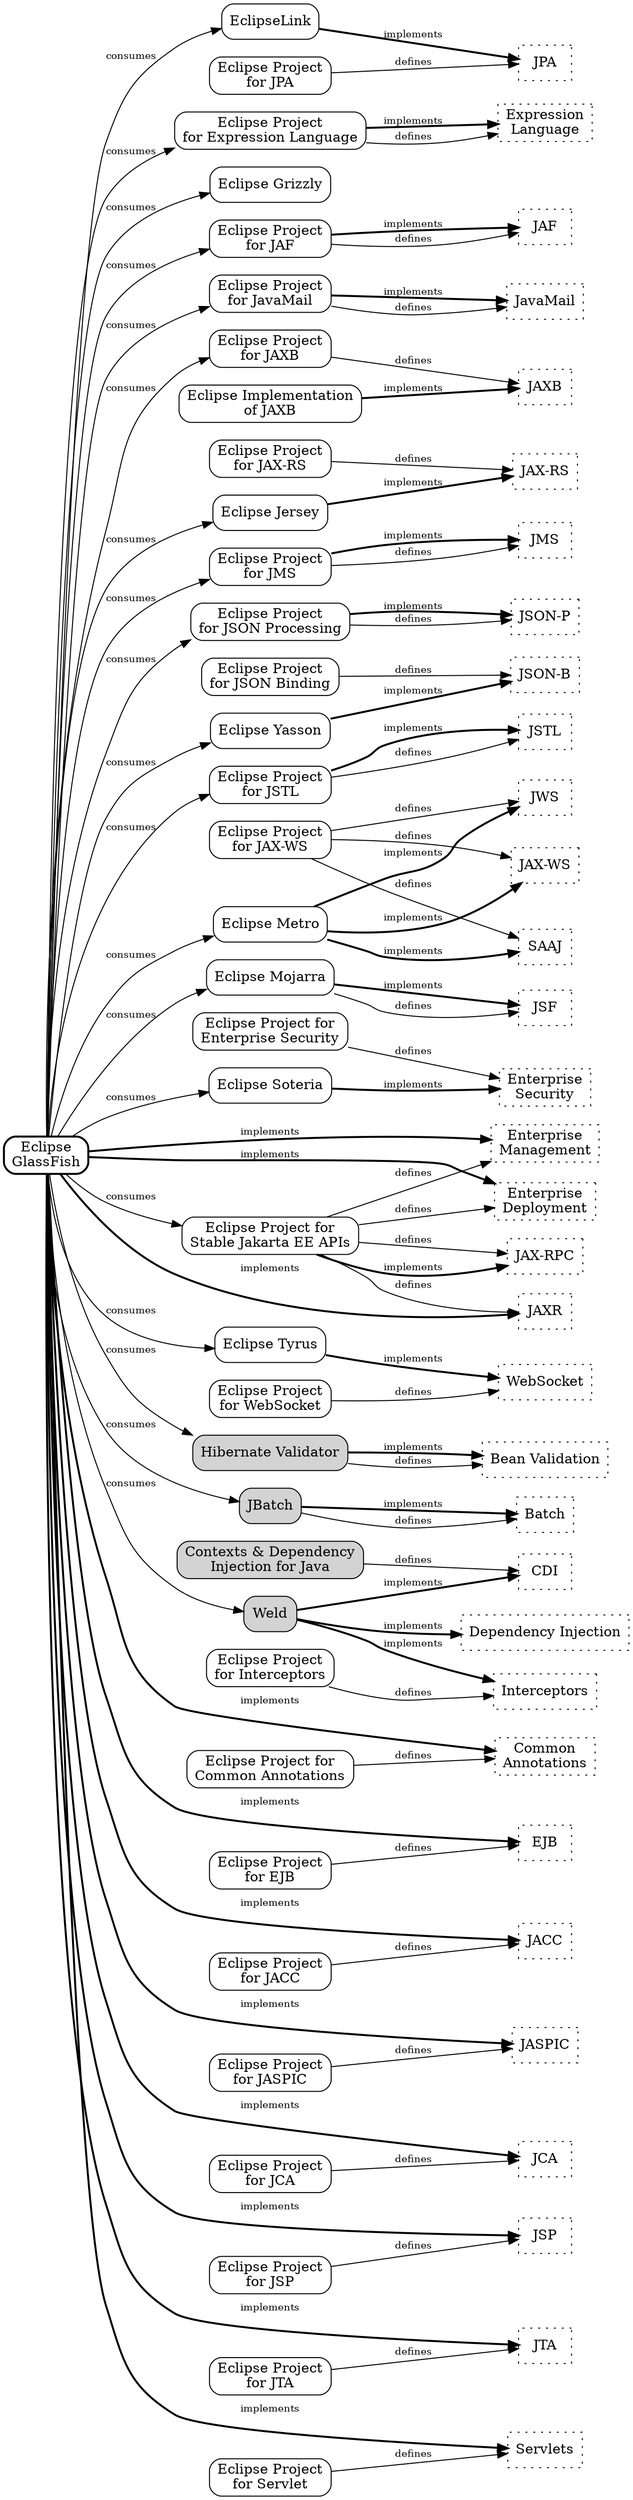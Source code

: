 /********************************************************************************
 * Copyright (c) 2018 Contributors to the Eclipse Foundation
 * 
 * See the NOTICE file(s) distributed with this work for additional
 * information regarding copyright ownership.
 * 
 * This program and the accompanying materials are made available under the
 * terms of the Eclipse Distribution License v. 1.0 which is available at
 * http://www.eclipse.org/org/documents/edl-v10.php.
 * 
 * SPDX-License-Identifier: BSD-3-Clause
 ********************************************************************************/

// This file defines a graph of the relationship between the
// EE4J Projects and the various specifications that make up
// Jakarta EE.
//
// Render using Graphviz.
// e.g. 
// > dot ee4j_dependencies.dot -Tsvg > dependencies.svg
//

digraph G {
	rankdir=LR;
	rank=same;

	// Eclipse project nodes
	// Projects that provide definitions or implementations of the
	// specifications go here. All nodes that represent
	// projects are prefixed with "project_"
	
	node[ shape=box, style="rounded, bold" ]
	project_glassfish[ label="Eclipse\nGlassFish", URL="https://projects.eclipse.org/projects/ee4j.glassfish" ];
	{
		rank = same;

		node[ shape=box, style="rounded" ]
		// Leave out platform for now; this project references all of the
		// other projects and so just makes the graph harder to understand
		// without adding any real value.
		//project_platform[ label="Eclipse Project for\nJakarta EE Platform", URL="https://projects.eclipse.org/proposals/eclipse-jakarta-ee-platform" ];
		project_ca[ label="Eclipse Project for\nCommon Annotations", URL="https://projects.eclipse.org/projects/ee4j.ca" ];
		project_eclipselink[ label="EclipseLink", URL="https://projects.eclipse.org/projects/ee4j.eclipselink" ];
		project_ejb[ label="Eclipse Project\nfor EJB", URL="https://projects.eclipse.org/proposals/eclipse-project-ejb" ];
		project_el[ label="Eclipse Project\nfor Expression Language", URL="https://projects.eclipse.org/projects/ee4j.el" ];
		project_es[ label="Eclipse Project for\nEnterprise Security", URL="https://projects.eclipse.org/projects/ee4j.es/" ];
		project_grizzly[ label="Eclipse Grizzly", URL="https://projects.eclipse.org/projects/ee4j.grizzly" ];
		project_interceptors[ label="Eclipse Project\nfor Interceptors", URL="https://projects.eclipse.org/proposals/eclipse-project-interceptors" ];
		project_jacc[label="Eclipse Project\nfor JACC", URL="https://projects.eclipse.org/projects/ee4j.jacc" ];
		project_jaf[ label="Eclipse Project\nfor JAF", URL="https://projects.eclipse.org/proposals/eclipse-project-jaf" ];
		project_javamail[ label="Eclipse Project\nfor JavaMail", URL="https://projects.eclipse.org/projects/ee4j.javamail" ];
		project_jaspic[label="Eclipse Project\nfor JASPIC", URL="https://projects.eclipse.org/projects/ee4j.jaspic" ]; 
		project_jaxb[ label="Eclipse Project\nfor JAXB", URL="https://projects.eclipse.org/proposals/eclipse-project-jaxb" ];
		project_jaxb_impl[ label="Eclipse Implementation\nof JAXB", URL="https://projects.eclipse.org/proposals/eclipse-implementation-jaxb" ];
		project_jaxrs[ label="Eclipse Project\nfor JAX-RS", URL="https://projects.eclipse.org/projects/ee4j.jaxrs" ];
		project_jaxws[ label="Eclipse Project\nfor JAX-WS", URL="https://projects.eclipse.org/proposals/eclipse-project-jax-ws" ];
		project_jca[ label="Eclipse Project\nfor JCA", URL="https://projects.eclipse.org/proposals/eclipse-project-jca" ];
		project_jersey[ label="Eclipse Jersey", URL="https://projects.eclipse.org/projects/ee4j.jersey" ];
		project_jms[ label="Eclipse Project\nfor JMS", URL="https://projects.eclipse.org/projects/ee4j.jms" ];
		project_jpa[ label="Eclipse Project\nfor JPA", URL="https://projects.eclipse.org/projects/ee4j.jpa" ]
		project_jsonp[ label="Eclipse Project\nfor JSON Processing", URL="https://projects.eclipse.org/projects/ee4j.jsonp" ];
		project_jsonb[ label="Eclipse Project\nfor JSON Binding", URL="https://projects.eclipse.org/projects/ee4j.jsonb" ];
		project_yasson[ label="Eclipse Yasson", URL="https://projects.eclipse.org/projects/ee4j.yasson" ];
		project_jsp[ label="Eclipse Project\nfor JSP", URL="https://projects.eclipse.org/projects/ee4j.jsp" ];
		project_jstl[ label="Eclipse Project\nfor JSTL", URL="https://projects.eclipse.org/projects/ee4j.jstl"  ];
		project_jta[ label="Eclipse Project\nfor JTA", URL="https://projects.eclipse.org/projects/ee4j.jta" ];
		project_metro[ label="Eclipse Metro", URL="https://projects.eclipse.org/proposals/eclipse-metro" ];
		project_mojarra[ label="Eclipse Mojarra", URL="https://projects.eclipse.org/projects/ee4j.mojarra" ];
		project_soteria[ label="Eclipse Soteria", URL="https://projects.eclipse.org/projects/ee4j.soteria" ];
		project_stable[ label="Eclipse Project for\nStable Jakarta EE APIs", URL="https://projects.eclipse.org/projects/ee4j.jakartaee-stable" ];
		project_servlet[ label="Eclipse Project\nfor Servlet", URL="https://projects.eclipse.org/projects/ee4j.servlet" ];
		project_tyrus[ label="Eclipse Tyrus", URL="https://projects.eclipse.org/projects/ee4j.tyrus" ];
		project_websocket[ label="Eclipse Project\nfor WebSocket", URL="https://projects.eclipse.org/projects/ee4j.websocket" ];
	
		// External project nodes
		// These are open source projects that define or implement specifications
		// but are not hosted by the Eclipse Foundation
		node[ shape=box, style="rounded,filled" ]
		project_cdi[ label="Contexts & Dependency\nInjection for Java", URL="http://www.cdi-spec.org"];
		project_hv[ label="Hibernate Validator", URL="http://hibernate.org/validator" ];
		project_jbatch[ label="JBatch", URL="https://github.com/WASdev/standards.jsr352.jbatch" ];
		project_weld[ label="Weld", URL="http://weld.cdi-spec.org" ];
	}

	// "Specification" nodes
	// Every specification gets a node. Specifications are
	// not projects. There is, at least in many cases, a
	// one-to-one relationship between projects and specifications
	// (e.g. "Eclipse Project for JPA" maintains the JPA specification),
	// But there are other relationships.
	{
		rank=same;
		
		node[ shape=box, style=dotted ];
		ca[ label="Common\nAnnotations" ];
		ejb[ label="EJB" ];
		el[ label="Expression\nLanguage" ];
		es[ label="Enterprise\nSecurity" ];
		interceptors[ label="Interceptors" ];
		jacc[label="JACC"];
		jaf[ label="JAF" ];
		javamail[ label="JavaMail" ];
		jaspic[label="JASPIC"]; 
		jaxws[ label="JAX-WS" ];
		jws[ label="JWS" ];
		jaxb[ label="JAXB" ];
		jaxrs[ label="JAX-RS" ];
		// jakartaee[ label="Jakarta EE Platform" ];
		jca[ label="JCA" ];
		jms[ label="JMS" ];
		jpa[ label="JPA" ];
		jsonb[ label="JSON-B" ];
		jsonp[ label="JSON-P" ];
		jsf[ label="JSF" ];
		jsp[ label="JSP" ];
		jstl[ label="JSTL" ];
		jta[ label="JTA" ];
		deployment[ label="Enterprise\nDeployment" ];
		management[ label="Enterprise\nManagement" ];
		jaxr[ label="JAXR" ];
		servlet[ label="Servlets" ];
		websocket[ label="WebSocket" ];
		jaxrpc[ label="JAX-RPC" ];
		saaj[ label="SAAJ" ];
		cdi[ label="CDI" ];
		di[ label="Dependency Injection" ];
		bv[ label="Bean Validation" ];
		batch[ label="Batch" ];
	}
	
	edge[ fontsize=10 ];

	// References between specifications.
	// e.g. EJB requires Interceptors, JTA, ...
	edge[ label="requires", style="dashed" ];
	/*
	 * Commented out because it makes the picture much more clear.
	 *
	jakartaee -> ca;
	jakartaee -> ejb;
	jakartaee -> el;
	jakartaee -> es;
	jakartaee -> jacc;
	jakartaee -> jaf;
	jakartaee -> javamail;
	jakartaee -> jaspic;
	jakartaee -> jaxb;
	jakartaee -> jaxrs;
	jakartaee -> jaxws;
	jakartaee -> jws;
	jakartaee -> jca;
	jakartaee -> jms;
	jakartaee -> jpa;
	jakartaee -> jsonb;
	jakartaee -> jsonp;
	jakartaee -> jsf;
	jakartaee -> jsp;
	jakartaee -> jstl;
	jakartaee -> jta;
	jakartaee -> management;
	jakartaee -> servlet;
	jakartaee -> websocket;
	jakartaee -> jaxrpc;
	jakartaee -> cdi;
	jakartaee -> bv;
	jakartaee -> batch;
	*/

	/*
	ejb -> interceptors;
	ejb -> jta;
	ejb -> jms;
	jsf -> jsp;
	jstl -> jsp;
	jsp -> servlet;
	jsp -> el;
	javamail -> jaf;
	jaxws -> jaf;
	es -> jaspic;
	cdi -> di;
*/
	// Relationships between reference implementations
	// and the specification that they implement.
	edge[ label="implements", style="solid,bold" ];
	project_eclipselink -> jpa;
	project_el -> el
	project_glassfish -> ca;
	project_glassfish -> servlet;
	project_glassfish -> jsp;
	project_glassfish -> jca;
	// project_glassfish -> jakartaee;
	project_glassfish -> ejb;
	project_glassfish -> deployment;
	project_glassfish -> management;
	project_glassfish -> jta;
	project_glassfish -> jaspic;
	project_glassfish -> jacc;
	project_glassfish -> jaxr;
	project_hv -> bv;
	project_jaf -> jaf
	project_jaxb_impl -> jaxb
	project_javamail -> javamail;
	project_jbatch -> batch;
	project_jersey -> jaxrs;
	project_jms -> jms
	project_jsonp -> jsonp
	project_jstl -> jstl
	project_mojarra -> jsf;
	project_metro -> jaxws;
	project_metro -> jws;
	project_metro -> saaj;
	project_soteria -> es;
	project_stable -> jaxrpc
	project_tyrus -> websocket;
	project_weld -> cdi;
	project_weld -> di;
	project_weld -> interceptors;
	project_yasson -> jsonb;

	// Relationships between projects and the specs
	// that they maintain
	edge[ label="defines", style="solid" ]
	// project_platform -> jakartaee;
	project_ca -> ca;
	project_cdi -> cdi
	project_ejb -> ejb;
	project_el -> el;
	project_es -> es;
	project_hv -> bv
	project_interceptors -> interceptors;
	project_jacc -> jacc;
	project_jaf -> jaf;
	project_javamail -> javamail;
	project_jaspic -> jaspic;
	project_jaxb -> jaxb;
	project_jaxrs -> jaxrs;
	project_jaxws -> jaxws;
	project_jaxws -> jws;
	project_jaxws -> saaj;
	project_jbatch -> batch
	project_jca -> jca;
	project_jms -> jms;
	project_jpa -> jpa;
	project_jsonp -> jsonp;
	project_jsonb -> jsonb;
	project_jsp -> jsp;
	project_jstl -> jstl;
	project_jta -> jta;
	project_mojarra -> jsf;
	project_servlet -> servlet;
	project_stable -> deployment;
	project_stable -> management;
	project_stable -> jaxr;
	project_stable -> jaxrpc;
	project_websocket -> websocket;

	// Straight up consumption. One RI project consumes
	// the RI from another project.
	edge[ label="consumes" ];
	project_glassfish -> project_eclipselink;
	project_glassfish -> project_el;
	project_glassfish -> project_grizzly;
	project_glassfish -> project_hv;
	project_glassfish -> project_jaf;
	project_glassfish -> project_javamail;
	project_glassfish -> project_jaxb;
	project_glassfish -> project_jbatch;
	project_glassfish -> project_jersey;
	project_glassfish -> project_jms;
	project_glassfish -> project_jsonp;
	project_glassfish -> project_jstl;
	project_glassfish -> project_metro;
	project_glassfish -> project_mojarra;
	project_glassfish -> project_soteria;
	project_glassfish -> project_stable;
	project_glassfish -> project_tyrus;
	project_glassfish -> project_weld;
	project_glassfish -> project_yasson;
}